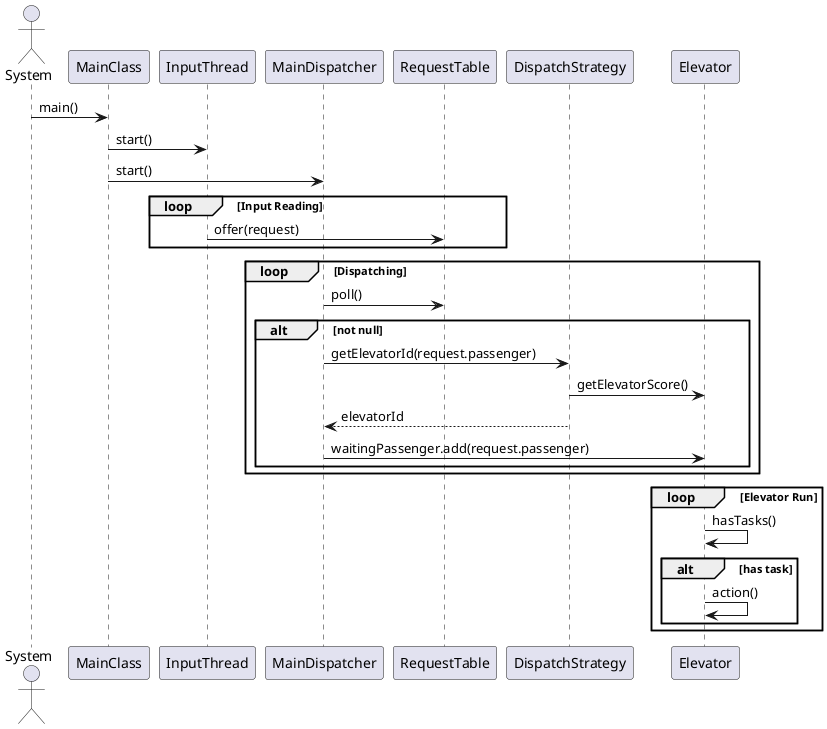 @startuml
actor System

System -> MainClass : main()
MainClass -> InputThread : start()
MainClass -> MainDispatcher : start()

loop Input Reading
    InputThread -> RequestTable : offer(request)
end

loop Dispatching
    MainDispatcher -> RequestTable : poll()
    alt not null
        MainDispatcher -> DispatchStrategy : getElevatorId(request.passenger)
        DispatchStrategy -> Elevator : getElevatorScore()
        DispatchStrategy --> MainDispatcher : elevatorId
        MainDispatcher -> Elevator : waitingPassenger.add(request.passenger)
    end
end

loop Elevator Run
    Elevator -> Elevator : hasTasks()
    alt has task
        Elevator -> Elevator : action()
    end
end
@enduml

